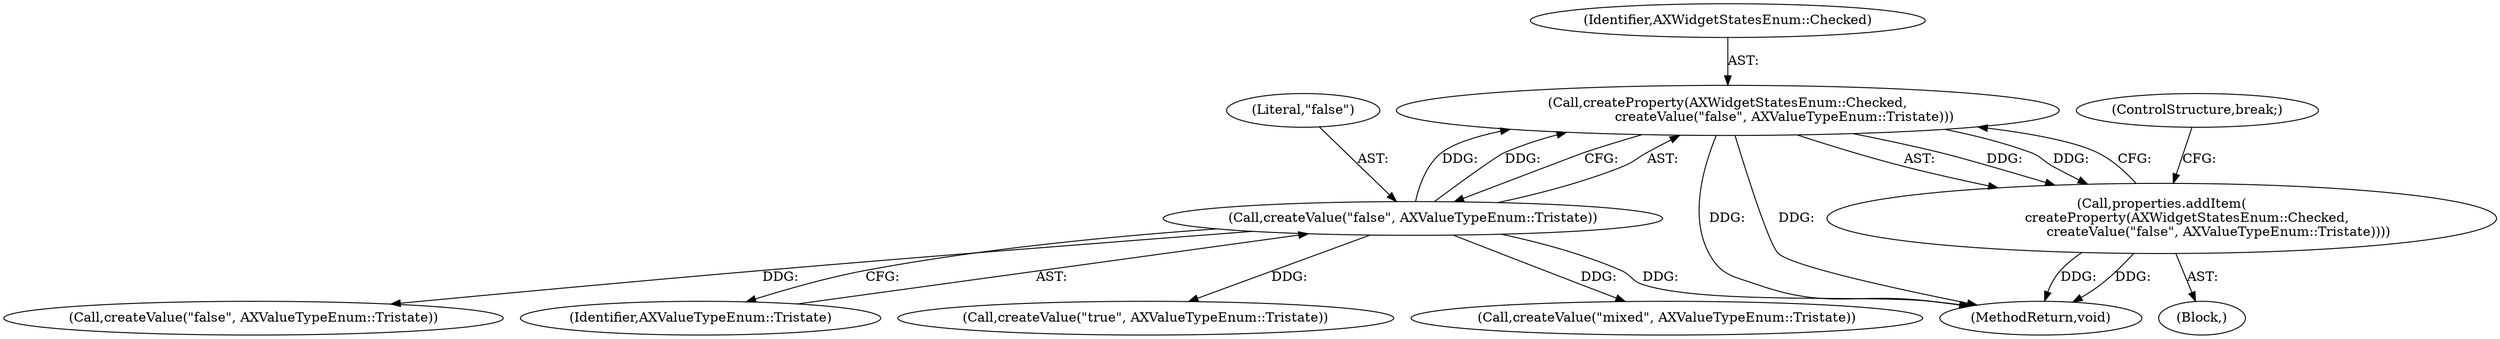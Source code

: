 digraph "0_Chrome_d27468a832d5316884bd02f459cbf493697fd7e1_32@API" {
"1000121" [label="(Call,createProperty(AXWidgetStatesEnum::Checked,\n                           createValue(\"false\", AXValueTypeEnum::Tristate)))"];
"1000123" [label="(Call,createValue(\"false\", AXValueTypeEnum::Tristate))"];
"1000120" [label="(Call,properties.addItem(\n            createProperty(AXWidgetStatesEnum::Checked,\n                           createValue(\"false\", AXValueTypeEnum::Tristate))))"];
"1000122" [label="(Identifier,AXWidgetStatesEnum::Checked)"];
"1000180" [label="(Call,createValue(\"false\", AXValueTypeEnum::Tristate))"];
"1000121" [label="(Call,createProperty(AXWidgetStatesEnum::Checked,\n                           createValue(\"false\", AXValueTypeEnum::Tristate)))"];
"1000125" [label="(Identifier,AXValueTypeEnum::Tristate)"];
"1000120" [label="(Call,properties.addItem(\n            createProperty(AXWidgetStatesEnum::Checked,\n                           createValue(\"false\", AXValueTypeEnum::Tristate))))"];
"1000123" [label="(Call,createValue(\"false\", AXValueTypeEnum::Tristate))"];
"1000204" [label="(Call,createValue(\"true\", AXValueTypeEnum::Tristate))"];
"1000225" [label="(MethodReturn,void)"];
"1000124" [label="(Literal,\"false\")"];
"1000126" [label="(ControlStructure,break;)"];
"1000118" [label="(Block,)"];
"1000197" [label="(Call,createValue(\"mixed\", AXValueTypeEnum::Tristate))"];
"1000121" -> "1000120"  [label="AST: "];
"1000121" -> "1000123"  [label="CFG: "];
"1000122" -> "1000121"  [label="AST: "];
"1000123" -> "1000121"  [label="AST: "];
"1000120" -> "1000121"  [label="CFG: "];
"1000121" -> "1000225"  [label="DDG: "];
"1000121" -> "1000225"  [label="DDG: "];
"1000121" -> "1000120"  [label="DDG: "];
"1000121" -> "1000120"  [label="DDG: "];
"1000123" -> "1000121"  [label="DDG: "];
"1000123" -> "1000121"  [label="DDG: "];
"1000123" -> "1000125"  [label="CFG: "];
"1000124" -> "1000123"  [label="AST: "];
"1000125" -> "1000123"  [label="AST: "];
"1000123" -> "1000225"  [label="DDG: "];
"1000123" -> "1000180"  [label="DDG: "];
"1000123" -> "1000197"  [label="DDG: "];
"1000123" -> "1000204"  [label="DDG: "];
"1000120" -> "1000118"  [label="AST: "];
"1000126" -> "1000120"  [label="CFG: "];
"1000120" -> "1000225"  [label="DDG: "];
"1000120" -> "1000225"  [label="DDG: "];
}
